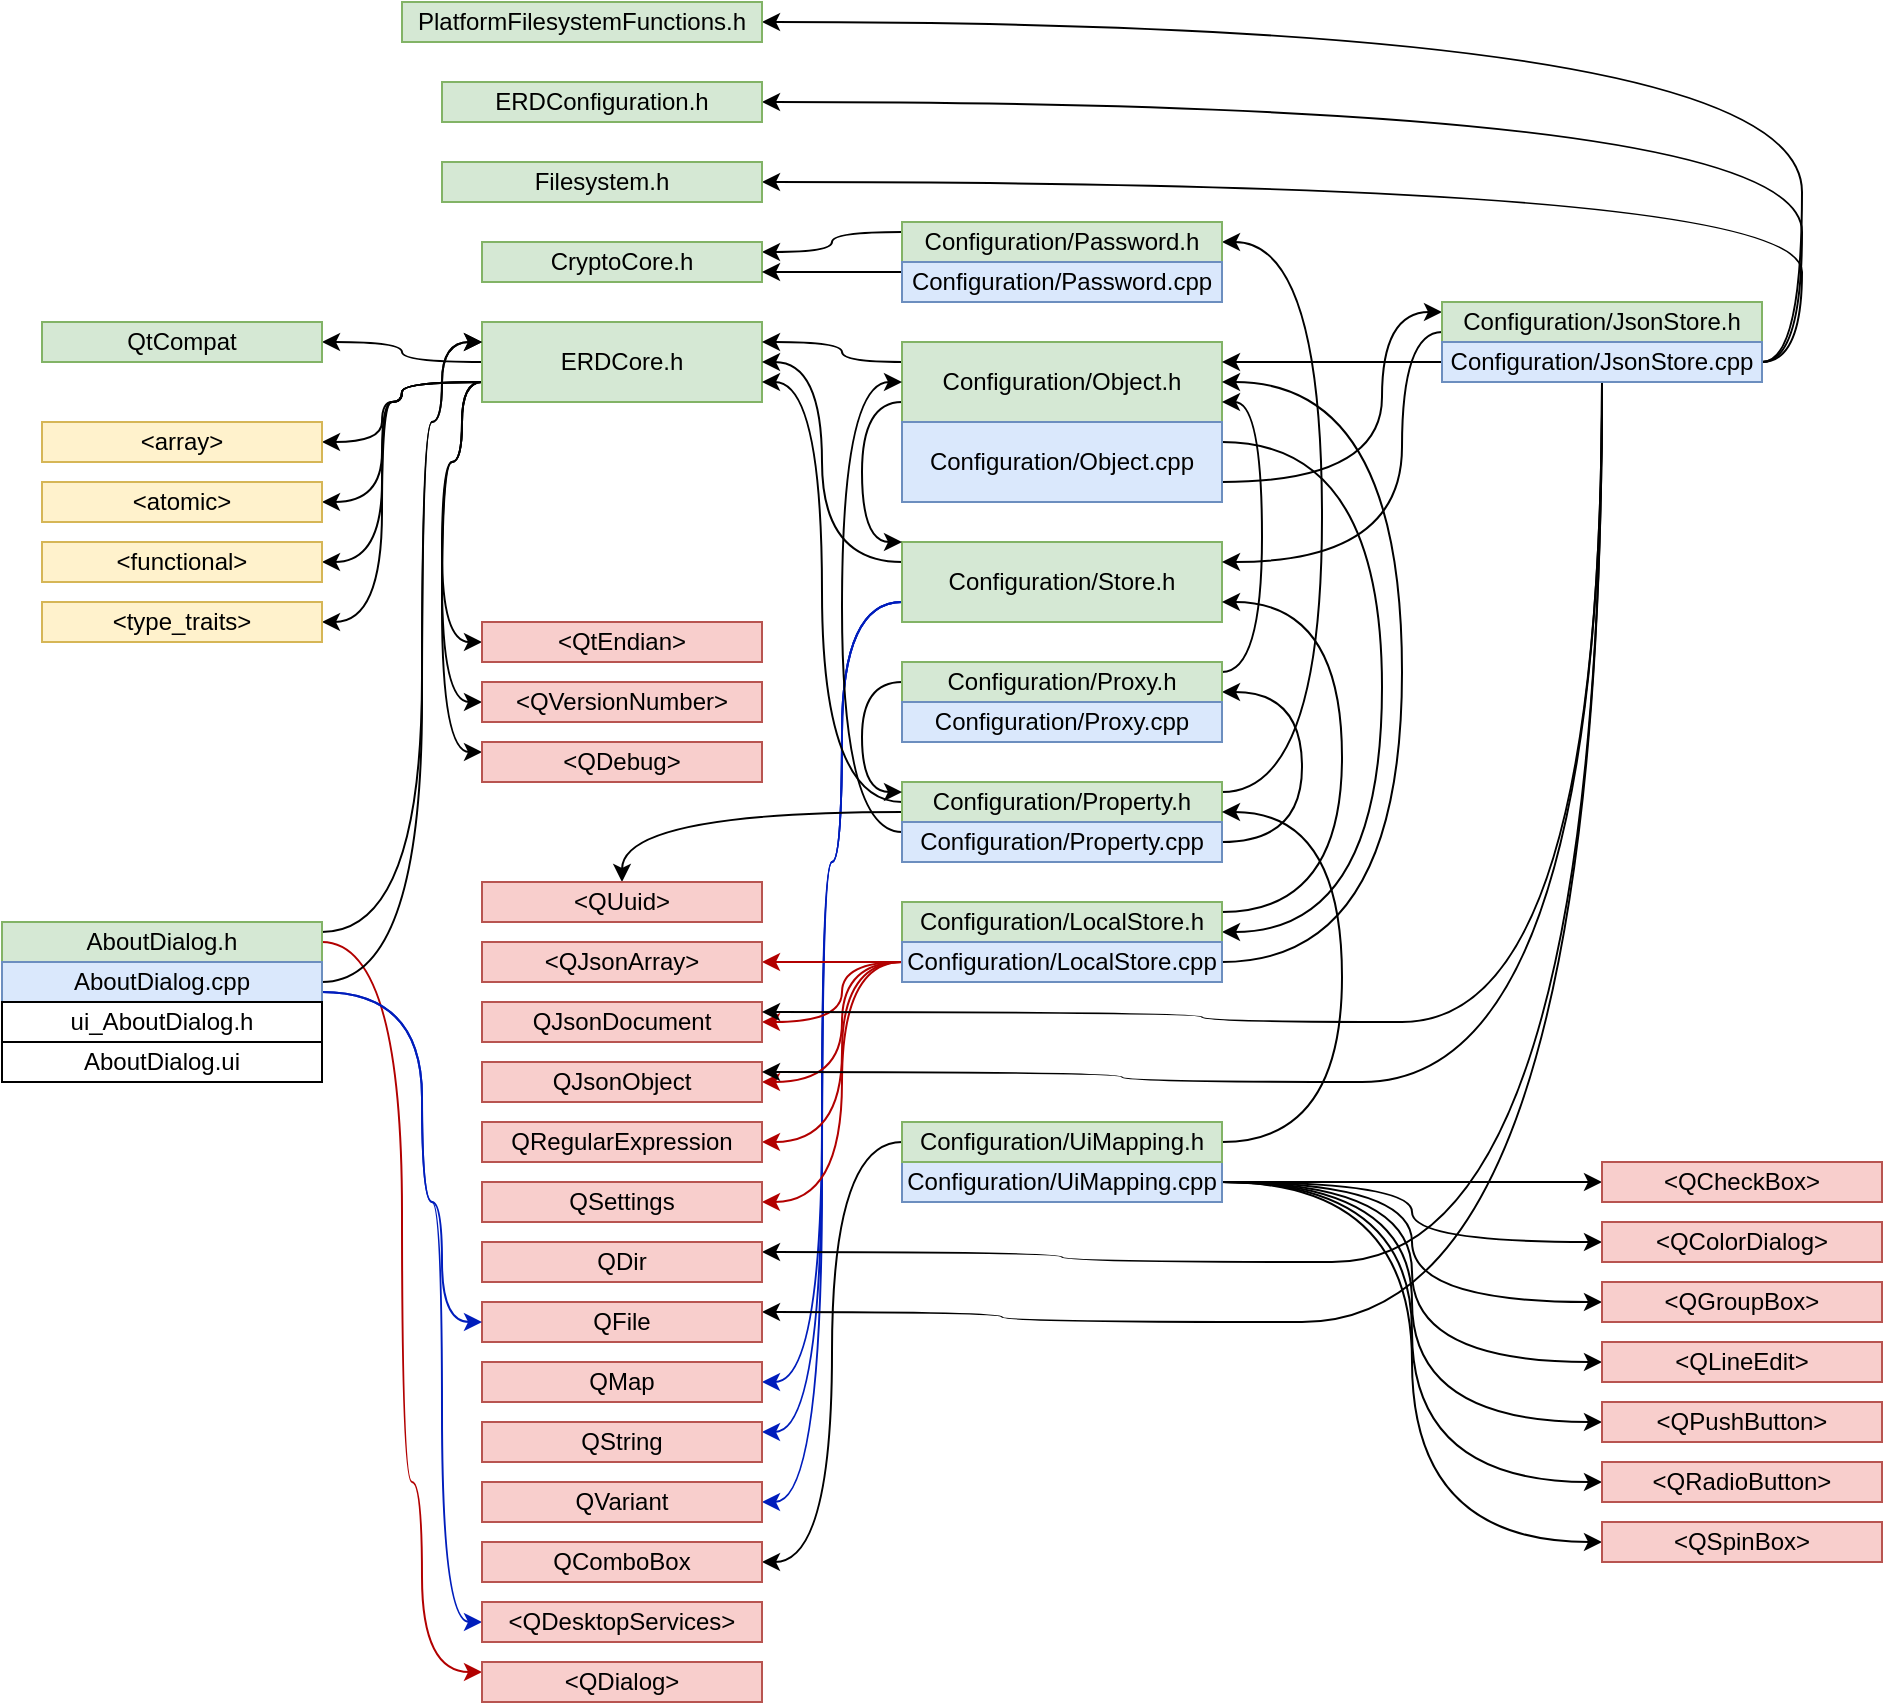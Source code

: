 <mxfile version="20.3.6" type="github">
  <diagram id="zvHaVaip3HxK8wFtQaT3" name="Страница 1">
    <mxGraphModel dx="1730" dy="1000" grid="1" gridSize="10" guides="1" tooltips="1" connect="1" arrows="1" fold="1" page="1" pageScale="1" pageWidth="2339" pageHeight="3300" math="0" shadow="0">
      <root>
        <mxCell id="0" />
        <mxCell id="1" parent="0" />
        <mxCell id="VyjJM6VS8CyKdPyFCLlB-68" style="edgeStyle=orthogonalEdgeStyle;orthogonalLoop=1;jettySize=auto;html=1;exitX=0;exitY=0.5;exitDx=0;exitDy=0;entryX=1;entryY=0.5;entryDx=0;entryDy=0;strokeColor=default;curved=1;" edge="1" parent="1" source="VyjJM6VS8CyKdPyFCLlB-1" target="VyjJM6VS8CyKdPyFCLlB-67">
          <mxGeometry relative="1" as="geometry" />
        </mxCell>
        <mxCell id="VyjJM6VS8CyKdPyFCLlB-76" style="edgeStyle=orthogonalEdgeStyle;curved=1;orthogonalLoop=1;jettySize=auto;html=1;exitX=0;exitY=0.75;exitDx=0;exitDy=0;entryX=0;entryY=0.5;entryDx=0;entryDy=0;strokeColor=default;" edge="1" parent="1" source="VyjJM6VS8CyKdPyFCLlB-1" target="VyjJM6VS8CyKdPyFCLlB-69">
          <mxGeometry relative="1" as="geometry">
            <Array as="points">
              <mxPoint x="550" y="420" />
              <mxPoint x="550" y="460" />
              <mxPoint x="540" y="460" />
              <mxPoint x="540" y="550" />
            </Array>
          </mxGeometry>
        </mxCell>
        <mxCell id="VyjJM6VS8CyKdPyFCLlB-77" style="edgeStyle=orthogonalEdgeStyle;curved=1;orthogonalLoop=1;jettySize=auto;html=1;exitX=0;exitY=0.75;exitDx=0;exitDy=0;entryX=0;entryY=0.5;entryDx=0;entryDy=0;strokeColor=default;" edge="1" parent="1" source="VyjJM6VS8CyKdPyFCLlB-1" target="VyjJM6VS8CyKdPyFCLlB-70">
          <mxGeometry relative="1" as="geometry">
            <Array as="points">
              <mxPoint x="550" y="420" />
              <mxPoint x="550" y="460" />
              <mxPoint x="540" y="460" />
              <mxPoint x="540" y="580" />
            </Array>
          </mxGeometry>
        </mxCell>
        <mxCell id="VyjJM6VS8CyKdPyFCLlB-78" style="edgeStyle=orthogonalEdgeStyle;curved=1;orthogonalLoop=1;jettySize=auto;html=1;exitX=0;exitY=0.75;exitDx=0;exitDy=0;entryX=0;entryY=0.25;entryDx=0;entryDy=0;strokeColor=default;" edge="1" parent="1" source="VyjJM6VS8CyKdPyFCLlB-1" target="VyjJM6VS8CyKdPyFCLlB-71">
          <mxGeometry relative="1" as="geometry">
            <Array as="points">
              <mxPoint x="550" y="420" />
              <mxPoint x="550" y="460" />
              <mxPoint x="540" y="460" />
              <mxPoint x="540" y="605" />
            </Array>
          </mxGeometry>
        </mxCell>
        <mxCell id="VyjJM6VS8CyKdPyFCLlB-79" style="edgeStyle=orthogonalEdgeStyle;curved=1;orthogonalLoop=1;jettySize=auto;html=1;exitX=0;exitY=0.75;exitDx=0;exitDy=0;entryX=1;entryY=0.5;entryDx=0;entryDy=0;strokeColor=default;" edge="1" parent="1" source="VyjJM6VS8CyKdPyFCLlB-1" target="VyjJM6VS8CyKdPyFCLlB-72">
          <mxGeometry relative="1" as="geometry">
            <Array as="points">
              <mxPoint x="520" y="420" />
              <mxPoint x="520" y="430" />
              <mxPoint x="510" y="430" />
              <mxPoint x="510" y="450" />
            </Array>
          </mxGeometry>
        </mxCell>
        <mxCell id="VyjJM6VS8CyKdPyFCLlB-80" style="edgeStyle=orthogonalEdgeStyle;curved=1;orthogonalLoop=1;jettySize=auto;html=1;exitX=0;exitY=0.75;exitDx=0;exitDy=0;entryX=1;entryY=0.5;entryDx=0;entryDy=0;strokeColor=default;" edge="1" parent="1" source="VyjJM6VS8CyKdPyFCLlB-1" target="VyjJM6VS8CyKdPyFCLlB-73">
          <mxGeometry relative="1" as="geometry">
            <Array as="points">
              <mxPoint x="520" y="420" />
              <mxPoint x="520" y="430" />
              <mxPoint x="510" y="430" />
              <mxPoint x="510" y="480" />
            </Array>
          </mxGeometry>
        </mxCell>
        <mxCell id="VyjJM6VS8CyKdPyFCLlB-81" style="edgeStyle=orthogonalEdgeStyle;curved=1;orthogonalLoop=1;jettySize=auto;html=1;exitX=0;exitY=0.75;exitDx=0;exitDy=0;entryX=1;entryY=0.5;entryDx=0;entryDy=0;strokeColor=default;" edge="1" parent="1" source="VyjJM6VS8CyKdPyFCLlB-1" target="VyjJM6VS8CyKdPyFCLlB-74">
          <mxGeometry relative="1" as="geometry">
            <Array as="points">
              <mxPoint x="520" y="420" />
              <mxPoint x="520" y="430" />
              <mxPoint x="510" y="430" />
              <mxPoint x="510" y="510" />
            </Array>
          </mxGeometry>
        </mxCell>
        <mxCell id="VyjJM6VS8CyKdPyFCLlB-82" style="edgeStyle=orthogonalEdgeStyle;curved=1;orthogonalLoop=1;jettySize=auto;html=1;exitX=0;exitY=0.75;exitDx=0;exitDy=0;entryX=1;entryY=0.5;entryDx=0;entryDy=0;strokeColor=default;" edge="1" parent="1" source="VyjJM6VS8CyKdPyFCLlB-1" target="VyjJM6VS8CyKdPyFCLlB-75">
          <mxGeometry relative="1" as="geometry">
            <Array as="points">
              <mxPoint x="520" y="420" />
              <mxPoint x="520" y="430" />
              <mxPoint x="510" y="430" />
              <mxPoint x="510" y="540" />
            </Array>
          </mxGeometry>
        </mxCell>
        <mxCell id="VyjJM6VS8CyKdPyFCLlB-1" value="ERDCore.h" style="rounded=0;whiteSpace=wrap;html=1;fillColor=#d5e8d4;strokeColor=#82b366;" vertex="1" parent="1">
          <mxGeometry x="560" y="390" width="140" height="40" as="geometry" />
        </mxCell>
        <mxCell id="VyjJM6VS8CyKdPyFCLlB-60" style="edgeStyle=orthogonalEdgeStyle;curved=1;orthogonalLoop=1;jettySize=auto;html=1;exitX=0;exitY=0.25;exitDx=0;exitDy=0;entryX=1;entryY=0.5;entryDx=0;entryDy=0;strokeColor=default;" edge="1" parent="1" source="VyjJM6VS8CyKdPyFCLlB-2" target="VyjJM6VS8CyKdPyFCLlB-1">
          <mxGeometry relative="1" as="geometry">
            <Array as="points">
              <mxPoint x="730" y="510" />
              <mxPoint x="730" y="410" />
            </Array>
          </mxGeometry>
        </mxCell>
        <mxCell id="VyjJM6VS8CyKdPyFCLlB-64" style="edgeStyle=orthogonalEdgeStyle;curved=1;orthogonalLoop=1;jettySize=auto;html=1;exitX=0;exitY=0.75;exitDx=0;exitDy=0;entryX=1;entryY=0.5;entryDx=0;entryDy=0;strokeColor=#001DBC;fillColor=#0050ef;" edge="1" parent="1" source="VyjJM6VS8CyKdPyFCLlB-2" target="VyjJM6VS8CyKdPyFCLlB-61">
          <mxGeometry relative="1" as="geometry">
            <Array as="points">
              <mxPoint x="740" y="530" />
              <mxPoint x="740" y="660" />
              <mxPoint x="730" y="660" />
              <mxPoint x="730" y="920" />
            </Array>
          </mxGeometry>
        </mxCell>
        <mxCell id="VyjJM6VS8CyKdPyFCLlB-65" style="edgeStyle=orthogonalEdgeStyle;curved=1;orthogonalLoop=1;jettySize=auto;html=1;exitX=0;exitY=0.75;exitDx=0;exitDy=0;entryX=1;entryY=0.25;entryDx=0;entryDy=0;strokeColor=#001DBC;fillColor=#0050ef;" edge="1" parent="1" source="VyjJM6VS8CyKdPyFCLlB-2" target="VyjJM6VS8CyKdPyFCLlB-62">
          <mxGeometry relative="1" as="geometry">
            <Array as="points">
              <mxPoint x="740" y="530" />
              <mxPoint x="740" y="660" />
              <mxPoint x="730" y="660" />
              <mxPoint x="730" y="945" />
            </Array>
          </mxGeometry>
        </mxCell>
        <mxCell id="VyjJM6VS8CyKdPyFCLlB-66" style="edgeStyle=orthogonalEdgeStyle;curved=1;orthogonalLoop=1;jettySize=auto;html=1;exitX=0;exitY=0.75;exitDx=0;exitDy=0;entryX=1;entryY=0.5;entryDx=0;entryDy=0;strokeColor=#001DBC;fillColor=#0050ef;" edge="1" parent="1" source="VyjJM6VS8CyKdPyFCLlB-2" target="VyjJM6VS8CyKdPyFCLlB-63">
          <mxGeometry relative="1" as="geometry">
            <Array as="points">
              <mxPoint x="740" y="530" />
              <mxPoint x="740" y="660" />
              <mxPoint x="730" y="660" />
              <mxPoint x="730" y="980" />
            </Array>
          </mxGeometry>
        </mxCell>
        <mxCell id="VyjJM6VS8CyKdPyFCLlB-2" value="Configuration/Store.h" style="rounded=0;whiteSpace=wrap;html=1;fillColor=#d5e8d4;strokeColor=#82b366;" vertex="1" parent="1">
          <mxGeometry x="770" y="500" width="160" height="40" as="geometry" />
        </mxCell>
        <mxCell id="VyjJM6VS8CyKdPyFCLlB-5" style="edgeStyle=orthogonalEdgeStyle;orthogonalLoop=1;jettySize=auto;html=1;exitX=0;exitY=0.75;exitDx=0;exitDy=0;entryX=0;entryY=0;entryDx=0;entryDy=0;curved=1;" edge="1" parent="1" source="VyjJM6VS8CyKdPyFCLlB-4" target="VyjJM6VS8CyKdPyFCLlB-2">
          <mxGeometry relative="1" as="geometry">
            <Array as="points">
              <mxPoint x="750" y="430" />
              <mxPoint x="750" y="500" />
            </Array>
          </mxGeometry>
        </mxCell>
        <mxCell id="VyjJM6VS8CyKdPyFCLlB-6" style="edgeStyle=orthogonalEdgeStyle;orthogonalLoop=1;jettySize=auto;html=1;exitX=0;exitY=0.25;exitDx=0;exitDy=0;entryX=1;entryY=0.25;entryDx=0;entryDy=0;curved=1;" edge="1" parent="1" source="VyjJM6VS8CyKdPyFCLlB-4" target="VyjJM6VS8CyKdPyFCLlB-1">
          <mxGeometry relative="1" as="geometry">
            <mxPoint x="790" y="400" as="targetPoint" />
            <Array as="points">
              <mxPoint x="740" y="410" />
              <mxPoint x="740" y="400" />
            </Array>
          </mxGeometry>
        </mxCell>
        <mxCell id="VyjJM6VS8CyKdPyFCLlB-4" value="Configuration/Object.h" style="rounded=0;whiteSpace=wrap;html=1;fillColor=#d5e8d4;strokeColor=#82b366;" vertex="1" parent="1">
          <mxGeometry x="770" y="400" width="160" height="40" as="geometry" />
        </mxCell>
        <mxCell id="VyjJM6VS8CyKdPyFCLlB-11" style="edgeStyle=orthogonalEdgeStyle;orthogonalLoop=1;jettySize=auto;html=1;exitX=1;exitY=0.25;exitDx=0;exitDy=0;entryX=1;entryY=0.75;entryDx=0;entryDy=0;curved=1;" edge="1" parent="1" source="VyjJM6VS8CyKdPyFCLlB-7" target="VyjJM6VS8CyKdPyFCLlB-9">
          <mxGeometry relative="1" as="geometry">
            <Array as="points">
              <mxPoint x="1010" y="450" />
              <mxPoint x="1010" y="695" />
            </Array>
          </mxGeometry>
        </mxCell>
        <mxCell id="VyjJM6VS8CyKdPyFCLlB-12" style="edgeStyle=orthogonalEdgeStyle;orthogonalLoop=1;jettySize=auto;html=1;exitX=1;exitY=0.75;exitDx=0;exitDy=0;entryX=0;entryY=0.25;entryDx=0;entryDy=0;curved=1;" edge="1" parent="1" source="VyjJM6VS8CyKdPyFCLlB-7" target="VyjJM6VS8CyKdPyFCLlB-10">
          <mxGeometry relative="1" as="geometry">
            <Array as="points">
              <mxPoint x="1010" y="470" />
              <mxPoint x="1010" y="385" />
            </Array>
          </mxGeometry>
        </mxCell>
        <mxCell id="VyjJM6VS8CyKdPyFCLlB-7" value="Configuration/Object.cpp" style="rounded=0;whiteSpace=wrap;html=1;fillColor=#dae8fc;strokeColor=#6c8ebf;" vertex="1" parent="1">
          <mxGeometry x="770" y="440" width="160" height="40" as="geometry" />
        </mxCell>
        <mxCell id="VyjJM6VS8CyKdPyFCLlB-29" style="edgeStyle=orthogonalEdgeStyle;orthogonalLoop=1;jettySize=auto;html=1;exitX=1;exitY=0.25;exitDx=0;exitDy=0;entryX=1;entryY=0.75;entryDx=0;entryDy=0;curved=1;" edge="1" parent="1" source="VyjJM6VS8CyKdPyFCLlB-9" target="VyjJM6VS8CyKdPyFCLlB-2">
          <mxGeometry relative="1" as="geometry">
            <Array as="points">
              <mxPoint x="990" y="685" />
              <mxPoint x="990" y="530" />
            </Array>
          </mxGeometry>
        </mxCell>
        <mxCell id="VyjJM6VS8CyKdPyFCLlB-9" value="Configuration/LocalStore.h" style="rounded=0;whiteSpace=wrap;html=1;fillColor=#d5e8d4;strokeColor=#82b366;" vertex="1" parent="1">
          <mxGeometry x="770" y="680" width="160" height="20" as="geometry" />
        </mxCell>
        <mxCell id="VyjJM6VS8CyKdPyFCLlB-44" style="edgeStyle=orthogonalEdgeStyle;orthogonalLoop=1;jettySize=auto;html=1;exitX=0;exitY=0.75;exitDx=0;exitDy=0;entryX=1;entryY=0.25;entryDx=0;entryDy=0;curved=1;" edge="1" parent="1" source="VyjJM6VS8CyKdPyFCLlB-10" target="VyjJM6VS8CyKdPyFCLlB-2">
          <mxGeometry relative="1" as="geometry">
            <Array as="points">
              <mxPoint x="1020" y="395" />
              <mxPoint x="1020" y="510" />
            </Array>
          </mxGeometry>
        </mxCell>
        <mxCell id="VyjJM6VS8CyKdPyFCLlB-10" value="Configuration/JsonStore.h" style="rounded=0;whiteSpace=wrap;html=1;fillColor=#d5e8d4;strokeColor=#82b366;" vertex="1" parent="1">
          <mxGeometry x="1040" y="380" width="160" height="20" as="geometry" />
        </mxCell>
        <mxCell id="VyjJM6VS8CyKdPyFCLlB-16" style="edgeStyle=orthogonalEdgeStyle;orthogonalLoop=1;jettySize=auto;html=1;exitX=0;exitY=0.75;exitDx=0;exitDy=0;entryX=0.5;entryY=0;entryDx=0;entryDy=0;curved=1;" edge="1" parent="1" source="VyjJM6VS8CyKdPyFCLlB-13" target="VyjJM6VS8CyKdPyFCLlB-15">
          <mxGeometry relative="1" as="geometry" />
        </mxCell>
        <mxCell id="VyjJM6VS8CyKdPyFCLlB-17" style="edgeStyle=orthogonalEdgeStyle;orthogonalLoop=1;jettySize=auto;html=1;exitX=0;exitY=0.5;exitDx=0;exitDy=0;entryX=1;entryY=0.75;entryDx=0;entryDy=0;curved=1;" edge="1" parent="1" source="VyjJM6VS8CyKdPyFCLlB-13" target="VyjJM6VS8CyKdPyFCLlB-1">
          <mxGeometry relative="1" as="geometry">
            <Array as="points">
              <mxPoint x="730" y="630" />
              <mxPoint x="730" y="420" />
            </Array>
          </mxGeometry>
        </mxCell>
        <mxCell id="VyjJM6VS8CyKdPyFCLlB-19" style="edgeStyle=orthogonalEdgeStyle;orthogonalLoop=1;jettySize=auto;html=1;exitX=1;exitY=0.25;exitDx=0;exitDy=0;entryX=1;entryY=0.5;entryDx=0;entryDy=0;curved=1;" edge="1" parent="1" source="VyjJM6VS8CyKdPyFCLlB-13" target="VyjJM6VS8CyKdPyFCLlB-18">
          <mxGeometry relative="1" as="geometry">
            <Array as="points">
              <mxPoint x="980" y="625" />
              <mxPoint x="980" y="350" />
            </Array>
          </mxGeometry>
        </mxCell>
        <mxCell id="VyjJM6VS8CyKdPyFCLlB-13" value="Configuration/Property.h" style="rounded=0;whiteSpace=wrap;html=1;fillColor=#d5e8d4;strokeColor=#82b366;" vertex="1" parent="1">
          <mxGeometry x="770" y="620" width="160" height="20" as="geometry" />
        </mxCell>
        <mxCell id="VyjJM6VS8CyKdPyFCLlB-20" style="edgeStyle=orthogonalEdgeStyle;orthogonalLoop=1;jettySize=auto;html=1;exitX=0;exitY=0.25;exitDx=0;exitDy=0;entryX=0;entryY=0.5;entryDx=0;entryDy=0;curved=1;" edge="1" parent="1" source="VyjJM6VS8CyKdPyFCLlB-14" target="VyjJM6VS8CyKdPyFCLlB-4">
          <mxGeometry relative="1" as="geometry">
            <Array as="points">
              <mxPoint x="740" y="645" />
              <mxPoint x="740" y="420" />
            </Array>
          </mxGeometry>
        </mxCell>
        <mxCell id="VyjJM6VS8CyKdPyFCLlB-23" style="edgeStyle=orthogonalEdgeStyle;orthogonalLoop=1;jettySize=auto;html=1;exitX=1;exitY=0.5;exitDx=0;exitDy=0;entryX=1;entryY=0.75;entryDx=0;entryDy=0;curved=1;" edge="1" parent="1" source="VyjJM6VS8CyKdPyFCLlB-14" target="VyjJM6VS8CyKdPyFCLlB-22">
          <mxGeometry relative="1" as="geometry">
            <Array as="points">
              <mxPoint x="970" y="650" />
              <mxPoint x="970" y="575" />
            </Array>
          </mxGeometry>
        </mxCell>
        <mxCell id="VyjJM6VS8CyKdPyFCLlB-14" value="Configuration/Property.cpp" style="rounded=0;whiteSpace=wrap;html=1;fillColor=#dae8fc;strokeColor=#6c8ebf;" vertex="1" parent="1">
          <mxGeometry x="770" y="640" width="160" height="20" as="geometry" />
        </mxCell>
        <mxCell id="VyjJM6VS8CyKdPyFCLlB-15" value="&amp;lt;QUuid&amp;gt;" style="rounded=0;whiteSpace=wrap;html=1;fillColor=#f8cecc;strokeColor=#b85450;" vertex="1" parent="1">
          <mxGeometry x="560" y="670" width="140" height="20" as="geometry" />
        </mxCell>
        <mxCell id="VyjJM6VS8CyKdPyFCLlB-25" style="edgeStyle=orthogonalEdgeStyle;orthogonalLoop=1;jettySize=auto;html=1;exitX=0;exitY=0.25;exitDx=0;exitDy=0;entryX=1;entryY=0.25;entryDx=0;entryDy=0;curved=1;" edge="1" parent="1" source="VyjJM6VS8CyKdPyFCLlB-18" target="VyjJM6VS8CyKdPyFCLlB-24">
          <mxGeometry relative="1" as="geometry" />
        </mxCell>
        <mxCell id="VyjJM6VS8CyKdPyFCLlB-18" value="Configuration/Password.h" style="rounded=0;whiteSpace=wrap;html=1;fillColor=#d5e8d4;strokeColor=#82b366;" vertex="1" parent="1">
          <mxGeometry x="770" y="340" width="160" height="20" as="geometry" />
        </mxCell>
        <mxCell id="VyjJM6VS8CyKdPyFCLlB-83" style="edgeStyle=orthogonalEdgeStyle;orthogonalLoop=1;jettySize=auto;html=1;exitX=1;exitY=0.25;exitDx=0;exitDy=0;entryX=1;entryY=0.75;entryDx=0;entryDy=0;strokeColor=default;curved=1;" edge="1" parent="1" source="VyjJM6VS8CyKdPyFCLlB-22" target="VyjJM6VS8CyKdPyFCLlB-4">
          <mxGeometry relative="1" as="geometry">
            <Array as="points">
              <mxPoint x="950" y="565" />
              <mxPoint x="950" y="430" />
            </Array>
          </mxGeometry>
        </mxCell>
        <mxCell id="VyjJM6VS8CyKdPyFCLlB-85" style="edgeStyle=orthogonalEdgeStyle;curved=1;orthogonalLoop=1;jettySize=auto;html=1;exitX=0;exitY=0.5;exitDx=0;exitDy=0;entryX=0;entryY=0.25;entryDx=0;entryDy=0;strokeColor=default;" edge="1" parent="1" source="VyjJM6VS8CyKdPyFCLlB-22" target="VyjJM6VS8CyKdPyFCLlB-13">
          <mxGeometry relative="1" as="geometry">
            <Array as="points">
              <mxPoint x="750" y="570" />
              <mxPoint x="750" y="625" />
            </Array>
          </mxGeometry>
        </mxCell>
        <mxCell id="VyjJM6VS8CyKdPyFCLlB-22" value="Configuration/Proxy.h" style="rounded=0;whiteSpace=wrap;html=1;fillColor=#d5e8d4;strokeColor=#82b366;" vertex="1" parent="1">
          <mxGeometry x="770" y="560" width="160" height="20" as="geometry" />
        </mxCell>
        <mxCell id="VyjJM6VS8CyKdPyFCLlB-24" value="CryptoCore.h" style="rounded=0;whiteSpace=wrap;html=1;fillColor=#d5e8d4;strokeColor=#82b366;" vertex="1" parent="1">
          <mxGeometry x="560" y="350" width="140" height="20" as="geometry" />
        </mxCell>
        <mxCell id="VyjJM6VS8CyKdPyFCLlB-28" style="edgeStyle=orthogonalEdgeStyle;orthogonalLoop=1;jettySize=auto;html=1;exitX=0;exitY=0.25;exitDx=0;exitDy=0;entryX=1;entryY=0.75;entryDx=0;entryDy=0;curved=1;" edge="1" parent="1" source="VyjJM6VS8CyKdPyFCLlB-26" target="VyjJM6VS8CyKdPyFCLlB-24">
          <mxGeometry relative="1" as="geometry" />
        </mxCell>
        <mxCell id="VyjJM6VS8CyKdPyFCLlB-26" value="Configuration/Password.cpp" style="rounded=0;whiteSpace=wrap;html=1;fillColor=#dae8fc;strokeColor=#6c8ebf;" vertex="1" parent="1">
          <mxGeometry x="770" y="360" width="160" height="20" as="geometry" />
        </mxCell>
        <mxCell id="VyjJM6VS8CyKdPyFCLlB-37" style="edgeStyle=orthogonalEdgeStyle;orthogonalLoop=1;jettySize=auto;html=1;exitX=0;exitY=0.5;exitDx=0;exitDy=0;entryX=1;entryY=0.5;entryDx=0;entryDy=0;fillColor=#e51400;strokeColor=#B20000;curved=1;" edge="1" parent="1" source="VyjJM6VS8CyKdPyFCLlB-30" target="VyjJM6VS8CyKdPyFCLlB-31">
          <mxGeometry relative="1" as="geometry">
            <Array as="points">
              <mxPoint x="780" y="710" />
              <mxPoint x="780" y="710" />
            </Array>
          </mxGeometry>
        </mxCell>
        <mxCell id="VyjJM6VS8CyKdPyFCLlB-38" style="edgeStyle=orthogonalEdgeStyle;orthogonalLoop=1;jettySize=auto;html=1;exitX=0;exitY=0.5;exitDx=0;exitDy=0;entryX=1;entryY=0.5;entryDx=0;entryDy=0;fillColor=#e51400;strokeColor=#B20000;curved=1;" edge="1" parent="1" source="VyjJM6VS8CyKdPyFCLlB-30" target="VyjJM6VS8CyKdPyFCLlB-32">
          <mxGeometry relative="1" as="geometry">
            <Array as="points">
              <mxPoint x="740" y="710" />
              <mxPoint x="740" y="740" />
            </Array>
          </mxGeometry>
        </mxCell>
        <mxCell id="VyjJM6VS8CyKdPyFCLlB-39" style="edgeStyle=orthogonalEdgeStyle;orthogonalLoop=1;jettySize=auto;html=1;exitX=0;exitY=0.5;exitDx=0;exitDy=0;entryX=1;entryY=0.5;entryDx=0;entryDy=0;fillColor=#e51400;strokeColor=#B20000;curved=1;" edge="1" parent="1" source="VyjJM6VS8CyKdPyFCLlB-30" target="VyjJM6VS8CyKdPyFCLlB-33">
          <mxGeometry relative="1" as="geometry">
            <Array as="points">
              <mxPoint x="740" y="710" />
              <mxPoint x="740" y="770" />
            </Array>
          </mxGeometry>
        </mxCell>
        <mxCell id="VyjJM6VS8CyKdPyFCLlB-42" style="edgeStyle=orthogonalEdgeStyle;orthogonalLoop=1;jettySize=auto;html=1;exitX=0;exitY=0.5;exitDx=0;exitDy=0;entryX=1;entryY=0.5;entryDx=0;entryDy=0;fillColor=#e51400;strokeColor=#B20000;curved=1;" edge="1" parent="1" source="VyjJM6VS8CyKdPyFCLlB-30" target="VyjJM6VS8CyKdPyFCLlB-34">
          <mxGeometry relative="1" as="geometry">
            <Array as="points">
              <mxPoint x="740" y="710" />
              <mxPoint x="740" y="800" />
            </Array>
          </mxGeometry>
        </mxCell>
        <mxCell id="VyjJM6VS8CyKdPyFCLlB-43" style="edgeStyle=orthogonalEdgeStyle;orthogonalLoop=1;jettySize=auto;html=1;exitX=0;exitY=0.5;exitDx=0;exitDy=0;entryX=1;entryY=0.5;entryDx=0;entryDy=0;fillColor=#e51400;strokeColor=#B20000;curved=1;" edge="1" parent="1" source="VyjJM6VS8CyKdPyFCLlB-30" target="VyjJM6VS8CyKdPyFCLlB-35">
          <mxGeometry relative="1" as="geometry">
            <Array as="points">
              <mxPoint x="740" y="710" />
              <mxPoint x="740" y="830" />
            </Array>
          </mxGeometry>
        </mxCell>
        <mxCell id="VyjJM6VS8CyKdPyFCLlB-96" style="edgeStyle=orthogonalEdgeStyle;curved=1;orthogonalLoop=1;jettySize=auto;html=1;exitX=1;exitY=0.5;exitDx=0;exitDy=0;entryX=1;entryY=0.5;entryDx=0;entryDy=0;strokeColor=default;" edge="1" parent="1" source="VyjJM6VS8CyKdPyFCLlB-30" target="VyjJM6VS8CyKdPyFCLlB-4">
          <mxGeometry relative="1" as="geometry">
            <Array as="points">
              <mxPoint x="1020" y="710" />
              <mxPoint x="1020" y="420" />
            </Array>
          </mxGeometry>
        </mxCell>
        <mxCell id="VyjJM6VS8CyKdPyFCLlB-30" value="Configuration/LocalStore.cpp" style="rounded=0;whiteSpace=wrap;html=1;fillColor=#dae8fc;strokeColor=#6c8ebf;" vertex="1" parent="1">
          <mxGeometry x="770" y="700" width="160" height="20" as="geometry" />
        </mxCell>
        <mxCell id="VyjJM6VS8CyKdPyFCLlB-31" value="&amp;lt;QJsonArray&amp;gt;" style="rounded=0;whiteSpace=wrap;html=1;fillColor=#f8cecc;strokeColor=#b85450;" vertex="1" parent="1">
          <mxGeometry x="560" y="700" width="140" height="20" as="geometry" />
        </mxCell>
        <mxCell id="VyjJM6VS8CyKdPyFCLlB-32" value="QJsonDocument" style="rounded=0;whiteSpace=wrap;html=1;fillColor=#f8cecc;strokeColor=#b85450;" vertex="1" parent="1">
          <mxGeometry x="560" y="730" width="140" height="20" as="geometry" />
        </mxCell>
        <mxCell id="VyjJM6VS8CyKdPyFCLlB-33" value="QJsonObject" style="rounded=0;whiteSpace=wrap;html=1;fillColor=#f8cecc;strokeColor=#b85450;" vertex="1" parent="1">
          <mxGeometry x="560" y="760" width="140" height="20" as="geometry" />
        </mxCell>
        <mxCell id="VyjJM6VS8CyKdPyFCLlB-34" value="QRegularExpression" style="rounded=0;whiteSpace=wrap;html=1;fillColor=#f8cecc;strokeColor=#b85450;" vertex="1" parent="1">
          <mxGeometry x="560" y="790" width="140" height="20" as="geometry" />
        </mxCell>
        <mxCell id="VyjJM6VS8CyKdPyFCLlB-35" value="QSettings" style="rounded=0;whiteSpace=wrap;html=1;fillColor=#f8cecc;strokeColor=#b85450;" vertex="1" parent="1">
          <mxGeometry x="560" y="820" width="140" height="20" as="geometry" />
        </mxCell>
        <mxCell id="VyjJM6VS8CyKdPyFCLlB-47" style="edgeStyle=orthogonalEdgeStyle;orthogonalLoop=1;jettySize=auto;html=1;curved=1;entryX=1;entryY=0.25;entryDx=0;entryDy=0;startArrow=none;" edge="1" parent="1" source="VyjJM6VS8CyKdPyFCLlB-45" target="VyjJM6VS8CyKdPyFCLlB-4">
          <mxGeometry relative="1" as="geometry">
            <mxPoint x="1200" y="410" as="sourcePoint" />
            <mxPoint x="910" y="500" as="targetPoint" />
            <Array as="points">
              <mxPoint x="1100" y="410" />
            </Array>
          </mxGeometry>
        </mxCell>
        <mxCell id="VyjJM6VS8CyKdPyFCLlB-50" style="edgeStyle=orthogonalEdgeStyle;orthogonalLoop=1;jettySize=auto;html=1;exitX=0.5;exitY=1;exitDx=0;exitDy=0;entryX=1;entryY=0.25;entryDx=0;entryDy=0;curved=1;" edge="1" parent="1" source="VyjJM6VS8CyKdPyFCLlB-45" target="VyjJM6VS8CyKdPyFCLlB-32">
          <mxGeometry relative="1" as="geometry">
            <Array as="points">
              <mxPoint x="1120" y="740" />
              <mxPoint x="920" y="740" />
              <mxPoint x="920" y="735" />
            </Array>
          </mxGeometry>
        </mxCell>
        <mxCell id="VyjJM6VS8CyKdPyFCLlB-51" style="edgeStyle=orthogonalEdgeStyle;orthogonalLoop=1;jettySize=auto;html=1;exitX=0.5;exitY=1;exitDx=0;exitDy=0;entryX=1;entryY=0.25;entryDx=0;entryDy=0;curved=1;strokeColor=default;" edge="1" parent="1" source="VyjJM6VS8CyKdPyFCLlB-45" target="VyjJM6VS8CyKdPyFCLlB-33">
          <mxGeometry relative="1" as="geometry">
            <Array as="points">
              <mxPoint x="1120" y="770" />
              <mxPoint x="880" y="770" />
              <mxPoint x="880" y="765" />
            </Array>
          </mxGeometry>
        </mxCell>
        <mxCell id="VyjJM6VS8CyKdPyFCLlB-52" style="edgeStyle=orthogonalEdgeStyle;orthogonalLoop=1;jettySize=auto;html=1;exitX=0.5;exitY=1;exitDx=0;exitDy=0;entryX=1;entryY=0.25;entryDx=0;entryDy=0;curved=1;" edge="1" parent="1" source="VyjJM6VS8CyKdPyFCLlB-45" target="VyjJM6VS8CyKdPyFCLlB-48">
          <mxGeometry relative="1" as="geometry">
            <Array as="points">
              <mxPoint x="1120" y="860" />
              <mxPoint x="850" y="860" />
              <mxPoint x="850" y="855" />
            </Array>
          </mxGeometry>
        </mxCell>
        <mxCell id="VyjJM6VS8CyKdPyFCLlB-53" style="edgeStyle=orthogonalEdgeStyle;orthogonalLoop=1;jettySize=auto;html=1;exitX=0.5;exitY=1;exitDx=0;exitDy=0;entryX=1;entryY=0.25;entryDx=0;entryDy=0;curved=1;" edge="1" parent="1" source="VyjJM6VS8CyKdPyFCLlB-45" target="VyjJM6VS8CyKdPyFCLlB-49">
          <mxGeometry relative="1" as="geometry">
            <Array as="points">
              <mxPoint x="1120" y="890" />
              <mxPoint x="820" y="890" />
              <mxPoint x="820" y="885" />
            </Array>
          </mxGeometry>
        </mxCell>
        <mxCell id="VyjJM6VS8CyKdPyFCLlB-57" style="edgeStyle=orthogonalEdgeStyle;orthogonalLoop=1;jettySize=auto;html=1;exitX=1;exitY=0.5;exitDx=0;exitDy=0;entryX=1;entryY=0.5;entryDx=0;entryDy=0;curved=1;" edge="1" parent="1" source="VyjJM6VS8CyKdPyFCLlB-45" target="VyjJM6VS8CyKdPyFCLlB-54">
          <mxGeometry relative="1" as="geometry">
            <Array as="points">
              <mxPoint x="1220" y="410" />
              <mxPoint x="1220" y="320" />
            </Array>
          </mxGeometry>
        </mxCell>
        <mxCell id="VyjJM6VS8CyKdPyFCLlB-58" style="edgeStyle=orthogonalEdgeStyle;orthogonalLoop=1;jettySize=auto;html=1;exitX=1;exitY=0.5;exitDx=0;exitDy=0;entryX=1;entryY=0.5;entryDx=0;entryDy=0;curved=1;" edge="1" parent="1" source="VyjJM6VS8CyKdPyFCLlB-45" target="VyjJM6VS8CyKdPyFCLlB-55">
          <mxGeometry relative="1" as="geometry" />
        </mxCell>
        <mxCell id="VyjJM6VS8CyKdPyFCLlB-59" style="edgeStyle=orthogonalEdgeStyle;orthogonalLoop=1;jettySize=auto;html=1;exitX=1;exitY=0.5;exitDx=0;exitDy=0;entryX=1;entryY=0.5;entryDx=0;entryDy=0;curved=1;" edge="1" parent="1" source="VyjJM6VS8CyKdPyFCLlB-45" target="VyjJM6VS8CyKdPyFCLlB-56">
          <mxGeometry relative="1" as="geometry">
            <Array as="points">
              <mxPoint x="1220" y="410" />
              <mxPoint x="1220" y="240" />
            </Array>
          </mxGeometry>
        </mxCell>
        <mxCell id="VyjJM6VS8CyKdPyFCLlB-48" value="QDir" style="rounded=0;whiteSpace=wrap;html=1;fillColor=#f8cecc;strokeColor=#b85450;" vertex="1" parent="1">
          <mxGeometry x="560" y="850" width="140" height="20" as="geometry" />
        </mxCell>
        <mxCell id="VyjJM6VS8CyKdPyFCLlB-49" value="QFile" style="rounded=0;whiteSpace=wrap;html=1;fillColor=#f8cecc;strokeColor=#b85450;" vertex="1" parent="1">
          <mxGeometry x="560" y="880" width="140" height="20" as="geometry" />
        </mxCell>
        <mxCell id="VyjJM6VS8CyKdPyFCLlB-54" value="Filesystem.h" style="rounded=0;whiteSpace=wrap;html=1;fillColor=#d5e8d4;strokeColor=#82b366;" vertex="1" parent="1">
          <mxGeometry x="540" y="310" width="160" height="20" as="geometry" />
        </mxCell>
        <mxCell id="VyjJM6VS8CyKdPyFCLlB-55" value="ERDConfiguration.h" style="rounded=0;whiteSpace=wrap;html=1;fillColor=#d5e8d4;strokeColor=#82b366;" vertex="1" parent="1">
          <mxGeometry x="540" y="270" width="160" height="20" as="geometry" />
        </mxCell>
        <mxCell id="VyjJM6VS8CyKdPyFCLlB-56" value="PlatformFilesystemFunctions.h" style="rounded=0;whiteSpace=wrap;html=1;fillColor=#d5e8d4;strokeColor=#82b366;" vertex="1" parent="1">
          <mxGeometry x="520" y="230" width="180" height="20" as="geometry" />
        </mxCell>
        <mxCell id="VyjJM6VS8CyKdPyFCLlB-61" value="QMap" style="rounded=0;whiteSpace=wrap;html=1;fillColor=#f8cecc;strokeColor=#b85450;" vertex="1" parent="1">
          <mxGeometry x="560" y="910" width="140" height="20" as="geometry" />
        </mxCell>
        <mxCell id="VyjJM6VS8CyKdPyFCLlB-62" value="QString" style="rounded=0;whiteSpace=wrap;html=1;fillColor=#f8cecc;strokeColor=#b85450;" vertex="1" parent="1">
          <mxGeometry x="560" y="940" width="140" height="20" as="geometry" />
        </mxCell>
        <mxCell id="VyjJM6VS8CyKdPyFCLlB-63" value="QVariant" style="rounded=0;whiteSpace=wrap;html=1;fillColor=#f8cecc;strokeColor=#b85450;" vertex="1" parent="1">
          <mxGeometry x="560" y="970" width="140" height="20" as="geometry" />
        </mxCell>
        <mxCell id="VyjJM6VS8CyKdPyFCLlB-67" value="QtCompat" style="rounded=0;whiteSpace=wrap;html=1;fillColor=#d5e8d4;strokeColor=#82b366;" vertex="1" parent="1">
          <mxGeometry x="340" y="390" width="140" height="20" as="geometry" />
        </mxCell>
        <mxCell id="VyjJM6VS8CyKdPyFCLlB-69" value="&amp;lt;QtEndian&amp;gt;" style="rounded=0;whiteSpace=wrap;html=1;fillColor=#f8cecc;strokeColor=#b85450;" vertex="1" parent="1">
          <mxGeometry x="560" y="540" width="140" height="20" as="geometry" />
        </mxCell>
        <mxCell id="VyjJM6VS8CyKdPyFCLlB-70" value="&amp;lt;QVersionNumber&amp;gt;" style="rounded=0;whiteSpace=wrap;html=1;fillColor=#f8cecc;strokeColor=#b85450;" vertex="1" parent="1">
          <mxGeometry x="560" y="570" width="140" height="20" as="geometry" />
        </mxCell>
        <mxCell id="VyjJM6VS8CyKdPyFCLlB-71" value="&amp;lt;QDebug&amp;gt;" style="rounded=0;whiteSpace=wrap;html=1;fillColor=#f8cecc;strokeColor=#b85450;" vertex="1" parent="1">
          <mxGeometry x="560" y="600" width="140" height="20" as="geometry" />
        </mxCell>
        <mxCell id="VyjJM6VS8CyKdPyFCLlB-72" value="&amp;lt;array&amp;gt;" style="rounded=0;whiteSpace=wrap;html=1;fillColor=#fff2cc;strokeColor=#d6b656;" vertex="1" parent="1">
          <mxGeometry x="340" y="440" width="140" height="20" as="geometry" />
        </mxCell>
        <mxCell id="VyjJM6VS8CyKdPyFCLlB-73" value="&amp;lt;atomic&amp;gt;" style="rounded=0;whiteSpace=wrap;html=1;fillColor=#fff2cc;strokeColor=#d6b656;" vertex="1" parent="1">
          <mxGeometry x="340" y="470" width="140" height="20" as="geometry" />
        </mxCell>
        <mxCell id="VyjJM6VS8CyKdPyFCLlB-74" value="&amp;lt;functional&amp;gt;" style="rounded=0;whiteSpace=wrap;html=1;fillColor=#fff2cc;strokeColor=#d6b656;" vertex="1" parent="1">
          <mxGeometry x="340" y="500" width="140" height="20" as="geometry" />
        </mxCell>
        <mxCell id="VyjJM6VS8CyKdPyFCLlB-75" value="&amp;lt;type_traits&amp;gt;" style="rounded=0;whiteSpace=wrap;html=1;fillColor=#fff2cc;strokeColor=#d6b656;" vertex="1" parent="1">
          <mxGeometry x="340" y="530" width="140" height="20" as="geometry" />
        </mxCell>
        <mxCell id="VyjJM6VS8CyKdPyFCLlB-88" value="Configuration/Proxy.cpp" style="rounded=0;whiteSpace=wrap;html=1;fillColor=#dae8fc;strokeColor=#6c8ebf;" vertex="1" parent="1">
          <mxGeometry x="770" y="580" width="160" height="20" as="geometry" />
        </mxCell>
        <mxCell id="VyjJM6VS8CyKdPyFCLlB-45" value="Configuration/JsonStore.cpp" style="rounded=0;whiteSpace=wrap;html=1;fillColor=#dae8fc;strokeColor=#6c8ebf;" vertex="1" parent="1">
          <mxGeometry x="1040" y="400" width="160" height="20" as="geometry" />
        </mxCell>
        <mxCell id="VyjJM6VS8CyKdPyFCLlB-110" style="edgeStyle=orthogonalEdgeStyle;curved=1;orthogonalLoop=1;jettySize=auto;html=1;exitX=1;exitY=0.5;exitDx=0;exitDy=0;strokeColor=default;" edge="1" parent="1" source="VyjJM6VS8CyKdPyFCLlB-98" target="VyjJM6VS8CyKdPyFCLlB-103">
          <mxGeometry relative="1" as="geometry" />
        </mxCell>
        <mxCell id="VyjJM6VS8CyKdPyFCLlB-111" style="edgeStyle=orthogonalEdgeStyle;curved=1;orthogonalLoop=1;jettySize=auto;html=1;exitX=1;exitY=0.5;exitDx=0;exitDy=0;entryX=0;entryY=0.5;entryDx=0;entryDy=0;strokeColor=default;" edge="1" parent="1" source="VyjJM6VS8CyKdPyFCLlB-98" target="VyjJM6VS8CyKdPyFCLlB-104">
          <mxGeometry relative="1" as="geometry" />
        </mxCell>
        <mxCell id="VyjJM6VS8CyKdPyFCLlB-112" style="edgeStyle=orthogonalEdgeStyle;curved=1;orthogonalLoop=1;jettySize=auto;html=1;exitX=1;exitY=0.5;exitDx=0;exitDy=0;entryX=0;entryY=0.5;entryDx=0;entryDy=0;strokeColor=default;" edge="1" parent="1" source="VyjJM6VS8CyKdPyFCLlB-98" target="VyjJM6VS8CyKdPyFCLlB-105">
          <mxGeometry relative="1" as="geometry" />
        </mxCell>
        <mxCell id="VyjJM6VS8CyKdPyFCLlB-113" style="edgeStyle=orthogonalEdgeStyle;curved=1;orthogonalLoop=1;jettySize=auto;html=1;exitX=1;exitY=0.5;exitDx=0;exitDy=0;entryX=0;entryY=0.5;entryDx=0;entryDy=0;strokeColor=default;" edge="1" parent="1" source="VyjJM6VS8CyKdPyFCLlB-98" target="VyjJM6VS8CyKdPyFCLlB-106">
          <mxGeometry relative="1" as="geometry" />
        </mxCell>
        <mxCell id="VyjJM6VS8CyKdPyFCLlB-114" style="edgeStyle=orthogonalEdgeStyle;curved=1;orthogonalLoop=1;jettySize=auto;html=1;exitX=1;exitY=0.5;exitDx=0;exitDy=0;entryX=0;entryY=0.5;entryDx=0;entryDy=0;strokeColor=default;" edge="1" parent="1" source="VyjJM6VS8CyKdPyFCLlB-98" target="VyjJM6VS8CyKdPyFCLlB-107">
          <mxGeometry relative="1" as="geometry" />
        </mxCell>
        <mxCell id="VyjJM6VS8CyKdPyFCLlB-115" style="edgeStyle=orthogonalEdgeStyle;curved=1;orthogonalLoop=1;jettySize=auto;html=1;exitX=1;exitY=0.5;exitDx=0;exitDy=0;entryX=0;entryY=0.5;entryDx=0;entryDy=0;strokeColor=default;" edge="1" parent="1" source="VyjJM6VS8CyKdPyFCLlB-98" target="VyjJM6VS8CyKdPyFCLlB-108">
          <mxGeometry relative="1" as="geometry" />
        </mxCell>
        <mxCell id="VyjJM6VS8CyKdPyFCLlB-116" style="edgeStyle=orthogonalEdgeStyle;curved=1;orthogonalLoop=1;jettySize=auto;html=1;exitX=1;exitY=0.5;exitDx=0;exitDy=0;entryX=0;entryY=0.5;entryDx=0;entryDy=0;strokeColor=default;" edge="1" parent="1" source="VyjJM6VS8CyKdPyFCLlB-98" target="VyjJM6VS8CyKdPyFCLlB-109">
          <mxGeometry relative="1" as="geometry" />
        </mxCell>
        <mxCell id="VyjJM6VS8CyKdPyFCLlB-98" value="Configuration/UiMapping.cpp" style="rounded=0;whiteSpace=wrap;html=1;fillColor=#dae8fc;strokeColor=#6c8ebf;" vertex="1" parent="1">
          <mxGeometry x="770" y="810" width="160" height="20" as="geometry" />
        </mxCell>
        <mxCell id="VyjJM6VS8CyKdPyFCLlB-100" style="edgeStyle=orthogonalEdgeStyle;curved=1;orthogonalLoop=1;jettySize=auto;html=1;exitX=1;exitY=0.5;exitDx=0;exitDy=0;entryX=1;entryY=0.75;entryDx=0;entryDy=0;strokeColor=default;" edge="1" parent="1" source="VyjJM6VS8CyKdPyFCLlB-99" target="VyjJM6VS8CyKdPyFCLlB-13">
          <mxGeometry relative="1" as="geometry">
            <Array as="points">
              <mxPoint x="990" y="800" />
              <mxPoint x="990" y="635" />
            </Array>
          </mxGeometry>
        </mxCell>
        <mxCell id="VyjJM6VS8CyKdPyFCLlB-102" style="edgeStyle=orthogonalEdgeStyle;curved=1;orthogonalLoop=1;jettySize=auto;html=1;exitX=0;exitY=0.5;exitDx=0;exitDy=0;entryX=1;entryY=0.5;entryDx=0;entryDy=0;strokeColor=default;" edge="1" parent="1" source="VyjJM6VS8CyKdPyFCLlB-99" target="VyjJM6VS8CyKdPyFCLlB-101">
          <mxGeometry relative="1" as="geometry" />
        </mxCell>
        <mxCell id="VyjJM6VS8CyKdPyFCLlB-99" value="Configuration/UiMapping.h" style="rounded=0;whiteSpace=wrap;html=1;fillColor=#d5e8d4;strokeColor=#82b366;" vertex="1" parent="1">
          <mxGeometry x="770" y="790" width="160" height="20" as="geometry" />
        </mxCell>
        <mxCell id="VyjJM6VS8CyKdPyFCLlB-101" value="QComboBox" style="rounded=0;whiteSpace=wrap;html=1;fillColor=#f8cecc;strokeColor=#b85450;" vertex="1" parent="1">
          <mxGeometry x="560" y="1000" width="140" height="20" as="geometry" />
        </mxCell>
        <mxCell id="VyjJM6VS8CyKdPyFCLlB-103" value="&amp;lt;QCheckBox&amp;gt;" style="rounded=0;whiteSpace=wrap;html=1;fillColor=#f8cecc;strokeColor=#b85450;" vertex="1" parent="1">
          <mxGeometry x="1120" y="810" width="140" height="20" as="geometry" />
        </mxCell>
        <mxCell id="VyjJM6VS8CyKdPyFCLlB-104" value="&amp;lt;QColorDialog&amp;gt;" style="rounded=0;whiteSpace=wrap;html=1;fillColor=#f8cecc;strokeColor=#b85450;" vertex="1" parent="1">
          <mxGeometry x="1120" y="840" width="140" height="20" as="geometry" />
        </mxCell>
        <mxCell id="VyjJM6VS8CyKdPyFCLlB-105" value="&amp;lt;QGroupBox&amp;gt;" style="rounded=0;whiteSpace=wrap;html=1;fillColor=#f8cecc;strokeColor=#b85450;" vertex="1" parent="1">
          <mxGeometry x="1120" y="870" width="140" height="20" as="geometry" />
        </mxCell>
        <mxCell id="VyjJM6VS8CyKdPyFCLlB-106" value="&amp;lt;QLineEdit&amp;gt;" style="rounded=0;whiteSpace=wrap;html=1;fillColor=#f8cecc;strokeColor=#b85450;" vertex="1" parent="1">
          <mxGeometry x="1120" y="900" width="140" height="20" as="geometry" />
        </mxCell>
        <mxCell id="VyjJM6VS8CyKdPyFCLlB-107" value="&amp;lt;QPushButton&amp;gt;" style="rounded=0;whiteSpace=wrap;html=1;fillColor=#f8cecc;strokeColor=#b85450;" vertex="1" parent="1">
          <mxGeometry x="1120" y="930" width="140" height="20" as="geometry" />
        </mxCell>
        <mxCell id="VyjJM6VS8CyKdPyFCLlB-108" value="&amp;lt;QRadioButton&amp;gt;" style="rounded=0;whiteSpace=wrap;html=1;fillColor=#f8cecc;strokeColor=#b85450;" vertex="1" parent="1">
          <mxGeometry x="1120" y="960" width="140" height="20" as="geometry" />
        </mxCell>
        <mxCell id="VyjJM6VS8CyKdPyFCLlB-109" value="&amp;lt;QSpinBox&amp;gt;" style="rounded=0;whiteSpace=wrap;html=1;fillColor=#f8cecc;strokeColor=#b85450;" vertex="1" parent="1">
          <mxGeometry x="1120" y="990" width="140" height="20" as="geometry" />
        </mxCell>
        <mxCell id="VyjJM6VS8CyKdPyFCLlB-121" style="edgeStyle=orthogonalEdgeStyle;curved=1;orthogonalLoop=1;jettySize=auto;html=1;exitX=1;exitY=0.25;exitDx=0;exitDy=0;entryX=0;entryY=0.25;entryDx=0;entryDy=0;strokeColor=default;" edge="1" parent="1" source="VyjJM6VS8CyKdPyFCLlB-118" target="VyjJM6VS8CyKdPyFCLlB-1">
          <mxGeometry relative="1" as="geometry">
            <Array as="points">
              <mxPoint x="530" y="695" />
              <mxPoint x="530" y="440" />
              <mxPoint x="540" y="440" />
              <mxPoint x="540" y="400" />
            </Array>
          </mxGeometry>
        </mxCell>
        <mxCell id="VyjJM6VS8CyKdPyFCLlB-123" style="edgeStyle=orthogonalEdgeStyle;curved=1;orthogonalLoop=1;jettySize=auto;html=1;exitX=1;exitY=0.5;exitDx=0;exitDy=0;entryX=0;entryY=0.25;entryDx=0;entryDy=0;strokeColor=#B20000;fillColor=#e51400;" edge="1" parent="1" source="VyjJM6VS8CyKdPyFCLlB-118" target="VyjJM6VS8CyKdPyFCLlB-122">
          <mxGeometry relative="1" as="geometry">
            <Array as="points">
              <mxPoint x="520" y="700" />
              <mxPoint x="520" y="970" />
              <mxPoint x="530" y="970" />
              <mxPoint x="530" y="1065" />
            </Array>
          </mxGeometry>
        </mxCell>
        <mxCell id="VyjJM6VS8CyKdPyFCLlB-118" value="AboutDialog.h" style="rounded=0;whiteSpace=wrap;html=1;fillColor=#d5e8d4;strokeColor=#82b366;" vertex="1" parent="1">
          <mxGeometry x="320" y="690" width="160" height="20" as="geometry" />
        </mxCell>
        <mxCell id="VyjJM6VS8CyKdPyFCLlB-125" style="edgeStyle=orthogonalEdgeStyle;curved=1;orthogonalLoop=1;jettySize=auto;html=1;exitX=1;exitY=0.5;exitDx=0;exitDy=0;entryX=0;entryY=0.25;entryDx=0;entryDy=0;strokeColor=default;" edge="1" parent="1" source="VyjJM6VS8CyKdPyFCLlB-119" target="VyjJM6VS8CyKdPyFCLlB-1">
          <mxGeometry relative="1" as="geometry">
            <Array as="points">
              <mxPoint x="530" y="720" />
              <mxPoint x="530" y="440" />
              <mxPoint x="540" y="440" />
              <mxPoint x="540" y="400" />
            </Array>
          </mxGeometry>
        </mxCell>
        <mxCell id="VyjJM6VS8CyKdPyFCLlB-127" style="edgeStyle=orthogonalEdgeStyle;curved=1;orthogonalLoop=1;jettySize=auto;html=1;exitX=1;exitY=0.75;exitDx=0;exitDy=0;entryX=0;entryY=0.5;entryDx=0;entryDy=0;strokeColor=#001DBC;fillColor=#0050ef;" edge="1" parent="1" source="VyjJM6VS8CyKdPyFCLlB-119" target="VyjJM6VS8CyKdPyFCLlB-49">
          <mxGeometry relative="1" as="geometry">
            <Array as="points">
              <mxPoint x="530" y="725" />
              <mxPoint x="530" y="830" />
              <mxPoint x="540" y="830" />
              <mxPoint x="540" y="890" />
            </Array>
          </mxGeometry>
        </mxCell>
        <mxCell id="VyjJM6VS8CyKdPyFCLlB-129" style="edgeStyle=orthogonalEdgeStyle;curved=1;orthogonalLoop=1;jettySize=auto;html=1;exitX=1;exitY=0.75;exitDx=0;exitDy=0;entryX=0;entryY=0.5;entryDx=0;entryDy=0;strokeColor=#001DBC;fillColor=#0050ef;" edge="1" parent="1" source="VyjJM6VS8CyKdPyFCLlB-119" target="VyjJM6VS8CyKdPyFCLlB-128">
          <mxGeometry relative="1" as="geometry">
            <Array as="points">
              <mxPoint x="530" y="725" />
              <mxPoint x="530" y="830" />
              <mxPoint x="540" y="830" />
              <mxPoint x="540" y="1040" />
            </Array>
          </mxGeometry>
        </mxCell>
        <mxCell id="VyjJM6VS8CyKdPyFCLlB-119" value="AboutDialog.cpp" style="rounded=0;whiteSpace=wrap;html=1;fillColor=#dae8fc;strokeColor=#6c8ebf;" vertex="1" parent="1">
          <mxGeometry x="320" y="710" width="160" height="20" as="geometry" />
        </mxCell>
        <mxCell id="VyjJM6VS8CyKdPyFCLlB-120" value="ui_AboutDialog.h" style="rounded=0;whiteSpace=wrap;html=1;" vertex="1" parent="1">
          <mxGeometry x="320" y="730" width="160" height="20" as="geometry" />
        </mxCell>
        <mxCell id="VyjJM6VS8CyKdPyFCLlB-122" value="&amp;lt;QDialog&amp;gt;" style="rounded=0;whiteSpace=wrap;html=1;fillColor=#f8cecc;strokeColor=#b85450;" vertex="1" parent="1">
          <mxGeometry x="560" y="1060" width="140" height="20" as="geometry" />
        </mxCell>
        <mxCell id="VyjJM6VS8CyKdPyFCLlB-126" value="AboutDialog.ui" style="rounded=0;whiteSpace=wrap;html=1;" vertex="1" parent="1">
          <mxGeometry x="320" y="750" width="160" height="20" as="geometry" />
        </mxCell>
        <mxCell id="VyjJM6VS8CyKdPyFCLlB-128" value="&amp;lt;QDesktopServices&amp;gt;" style="rounded=0;whiteSpace=wrap;html=1;fillColor=#f8cecc;strokeColor=#b85450;" vertex="1" parent="1">
          <mxGeometry x="560" y="1030" width="140" height="20" as="geometry" />
        </mxCell>
      </root>
    </mxGraphModel>
  </diagram>
</mxfile>
